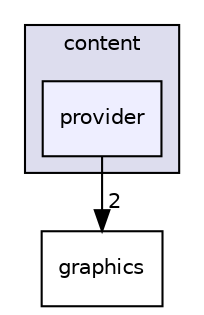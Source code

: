 digraph G {
  compound=true
  node [ fontsize="10", fontname="Helvetica"];
  edge [ labelfontsize="10", labelfontname="Helvetica"];
  subgraph clusterdir_6f7953980fb72ead198c46d660d3f2f2 {
    graph [ bgcolor="#ddddee", pencolor="black", label="content" fontname="Helvetica", fontsize="10", URL="dir_6f7953980fb72ead198c46d660d3f2f2.html"]
  dir_7a86cb3f8314a77a49791e94b65188ac [shape=box, label="provider", style="filled", fillcolor="#eeeeff", pencolor="black", URL="dir_7a86cb3f8314a77a49791e94b65188ac.html"];
  }
  dir_0c8506a6a405175c36c5e275daf2614d [shape=box label="graphics" URL="dir_0c8506a6a405175c36c5e275daf2614d.html"];
  dir_7a86cb3f8314a77a49791e94b65188ac->dir_0c8506a6a405175c36c5e275daf2614d [headlabel="2", labeldistance=1.5 headhref="dir_000016_000036.html"];
}

